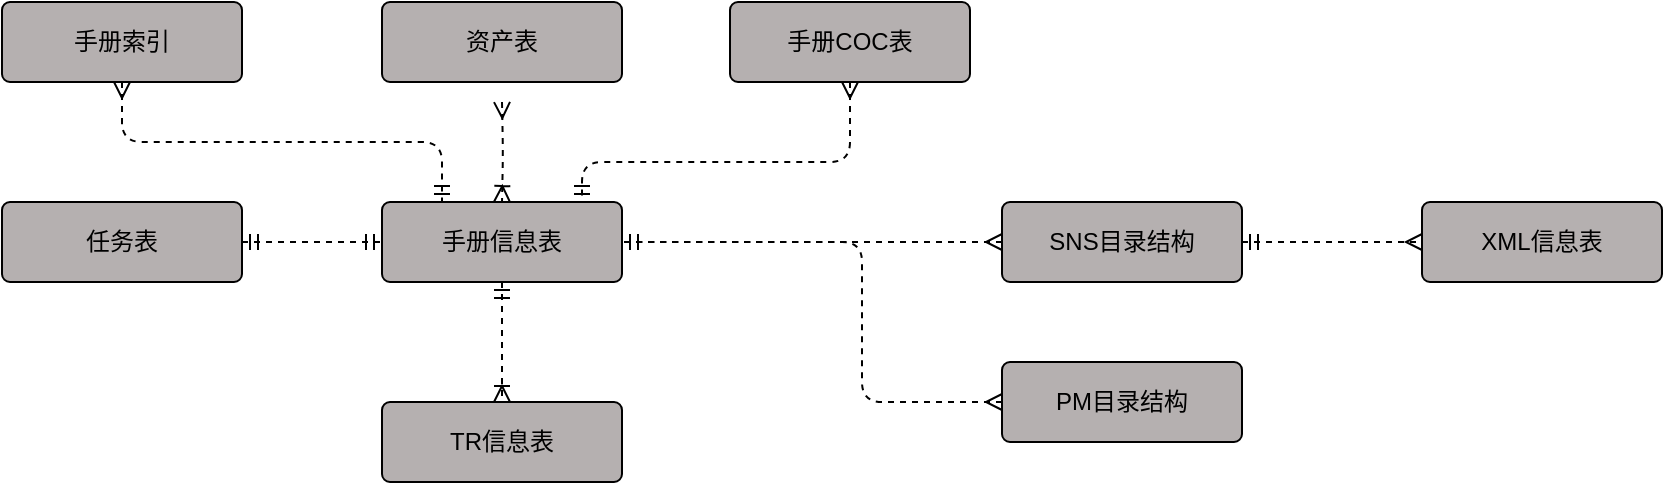 <mxfile version="20.8.13" type="github">
  <diagram name="第 1 页" id="m6tsXBtOtZVhC4iY9ZGd">
    <mxGraphModel dx="651" dy="395" grid="1" gridSize="10" guides="1" tooltips="1" connect="1" arrows="1" fold="1" page="1" pageScale="1" pageWidth="827" pageHeight="1169" math="0" shadow="0">
      <root>
        <mxCell id="0" />
        <mxCell id="1" parent="0" />
        <mxCell id="i7sV4mJ3DL0peG9fB5IH-2" value="手册信息表" style="rounded=1;arcSize=10;whiteSpace=wrap;html=1;align=center;fillColor=#b5b0b0;" vertex="1" parent="1">
          <mxGeometry x="240" y="220" width="120" height="40" as="geometry" />
        </mxCell>
        <mxCell id="i7sV4mJ3DL0peG9fB5IH-4" value="资产表" style="rounded=1;arcSize=10;whiteSpace=wrap;html=1;align=center;fillColor=#b5b0b0;" vertex="1" parent="1">
          <mxGeometry x="240" y="120" width="120" height="40" as="geometry" />
        </mxCell>
        <mxCell id="i7sV4mJ3DL0peG9fB5IH-5" value="手册索引" style="rounded=1;arcSize=10;whiteSpace=wrap;html=1;align=center;fillColor=#b5b0b0;" vertex="1" parent="1">
          <mxGeometry x="50" y="120" width="120" height="40" as="geometry" />
        </mxCell>
        <mxCell id="i7sV4mJ3DL0peG9fB5IH-6" value="任务表" style="rounded=1;arcSize=10;whiteSpace=wrap;html=1;align=center;fillColor=#b5b0b0;" vertex="1" parent="1">
          <mxGeometry x="50" y="220" width="120" height="40" as="geometry" />
        </mxCell>
        <mxCell id="i7sV4mJ3DL0peG9fB5IH-8" value="TR信息表" style="rounded=1;arcSize=10;whiteSpace=wrap;html=1;align=center;fillColor=#b5b0b0;" vertex="1" parent="1">
          <mxGeometry x="240" y="320" width="120" height="40" as="geometry" />
        </mxCell>
        <mxCell id="i7sV4mJ3DL0peG9fB5IH-9" value="手册COC表" style="rounded=1;arcSize=10;whiteSpace=wrap;html=1;align=center;fillColor=#b5b0b0;" vertex="1" parent="1">
          <mxGeometry x="414" y="120" width="120" height="40" as="geometry" />
        </mxCell>
        <mxCell id="i7sV4mJ3DL0peG9fB5IH-17" value="" style="edgeStyle=orthogonalEdgeStyle;html=1;endArrow=ERoneToMany;startArrow=ERmany;labelBackgroundColor=none;fontFamily=Verdana;fontSize=12;align=left;dashed=1;startFill=0;entryX=0.5;entryY=0;entryDx=0;entryDy=0;" edge="1" parent="1" target="i7sV4mJ3DL0peG9fB5IH-2">
          <mxGeometry width="100" height="100" relative="1" as="geometry">
            <mxPoint x="300" y="170" as="sourcePoint" />
            <mxPoint x="250" y="100" as="targetPoint" />
          </mxGeometry>
        </mxCell>
        <mxCell id="i7sV4mJ3DL0peG9fB5IH-18" value="" style="edgeStyle=orthogonalEdgeStyle;html=1;endArrow=ERmandOne;startArrow=ERmany;labelBackgroundColor=none;fontFamily=Verdana;fontSize=12;align=left;exitX=0.5;exitY=1;dashed=1;exitDx=0;exitDy=0;startFill=0;entryX=0.25;entryY=0;entryDx=0;entryDy=0;endFill=0;" edge="1" parent="1" source="i7sV4mJ3DL0peG9fB5IH-5" target="i7sV4mJ3DL0peG9fB5IH-2">
          <mxGeometry width="100" height="100" relative="1" as="geometry">
            <mxPoint x="-97" y="-15" as="sourcePoint" />
            <mxPoint x="205" y="100" as="targetPoint" />
          </mxGeometry>
        </mxCell>
        <mxCell id="i7sV4mJ3DL0peG9fB5IH-19" value="" style="edgeStyle=orthogonalEdgeStyle;html=1;endArrow=ERmandOne;startArrow=ERmany;labelBackgroundColor=none;fontFamily=Verdana;fontSize=12;align=left;exitX=0.5;exitY=1;dashed=1;exitDx=0;exitDy=0;startFill=0;entryX=0.93;entryY=-0.071;entryDx=0;entryDy=0;entryPerimeter=0;endFill=0;" edge="1" parent="1" source="i7sV4mJ3DL0peG9fB5IH-9">
          <mxGeometry width="100" height="100" relative="1" as="geometry">
            <mxPoint x="452.6" y="-51.45" as="sourcePoint" />
            <mxPoint x="340.0" y="220.0" as="targetPoint" />
            <Array as="points">
              <mxPoint x="474" y="200" />
              <mxPoint x="340" y="200" />
            </Array>
          </mxGeometry>
        </mxCell>
        <mxCell id="i7sV4mJ3DL0peG9fB5IH-20" style="edgeStyle=orthogonalEdgeStyle;html=1;entryX=0;entryY=0.5;labelBackgroundColor=none;startArrow=ERmandOne;endArrow=ERmandOne;fontFamily=Verdana;fontSize=12;align=left;exitX=1;exitY=0.5;exitDx=0;exitDy=0;entryDx=0;entryDy=0;dashed=1;endFill=0;" edge="1" parent="1" source="i7sV4mJ3DL0peG9fB5IH-6" target="i7sV4mJ3DL0peG9fB5IH-2">
          <mxGeometry relative="1" as="geometry">
            <mxPoint x="60" y="125" as="sourcePoint" />
            <mxPoint x="160" y="125" as="targetPoint" />
          </mxGeometry>
        </mxCell>
        <mxCell id="i7sV4mJ3DL0peG9fB5IH-21" value="" style="edgeStyle=orthogonalEdgeStyle;html=1;endArrow=ERoneToMany;startArrow=ERmandOne;labelBackgroundColor=none;fontFamily=Verdana;fontSize=12;align=left;exitX=0.5;exitY=1;entryX=0.5;entryY=0;dashed=1;exitDx=0;exitDy=0;entryDx=0;entryDy=0;" edge="1" parent="1" source="i7sV4mJ3DL0peG9fB5IH-2" target="i7sV4mJ3DL0peG9fB5IH-8">
          <mxGeometry width="100" height="100" relative="1" as="geometry">
            <mxPoint x="250" y="150" as="sourcePoint" />
            <mxPoint x="250" y="250" as="targetPoint" />
          </mxGeometry>
        </mxCell>
        <mxCell id="i7sV4mJ3DL0peG9fB5IH-22" value="SNS目录结构" style="rounded=1;arcSize=10;whiteSpace=wrap;html=1;align=center;fillColor=#b5b0b0;" vertex="1" parent="1">
          <mxGeometry x="550" y="220" width="120" height="40" as="geometry" />
        </mxCell>
        <mxCell id="i7sV4mJ3DL0peG9fB5IH-23" value="PM目录结构" style="rounded=1;arcSize=10;whiteSpace=wrap;html=1;align=center;fillColor=#b5b0b0;" vertex="1" parent="1">
          <mxGeometry x="550" y="300" width="120" height="40" as="geometry" />
        </mxCell>
        <mxCell id="i7sV4mJ3DL0peG9fB5IH-24" value="" style="edgeStyle=orthogonalEdgeStyle;html=1;endArrow=ERmandOne;startArrow=ERmany;labelBackgroundColor=none;fontFamily=Verdana;fontSize=12;align=left;exitX=0;exitY=0.5;dashed=1;exitDx=0;exitDy=0;startFill=0;entryX=1;entryY=0.5;entryDx=0;entryDy=0;endFill=0;" edge="1" parent="1" source="i7sV4mJ3DL0peG9fB5IH-22" target="i7sV4mJ3DL0peG9fB5IH-2">
          <mxGeometry width="100" height="100" relative="1" as="geometry">
            <mxPoint x="484" y="170" as="sourcePoint" />
            <mxPoint x="350.0" y="230" as="targetPoint" />
            <Array as="points">
              <mxPoint x="550" y="240" />
            </Array>
          </mxGeometry>
        </mxCell>
        <mxCell id="i7sV4mJ3DL0peG9fB5IH-25" value="" style="edgeStyle=orthogonalEdgeStyle;html=1;endArrow=ERmandOne;startArrow=ERmany;labelBackgroundColor=none;fontFamily=Verdana;fontSize=12;align=left;dashed=1;startFill=0;entryX=1;entryY=0.5;entryDx=0;entryDy=0;endFill=0;" edge="1" parent="1" source="i7sV4mJ3DL0peG9fB5IH-23" target="i7sV4mJ3DL0peG9fB5IH-2">
          <mxGeometry width="100" height="100" relative="1" as="geometry">
            <mxPoint x="560" y="250" as="sourcePoint" />
            <mxPoint x="370.0" y="250" as="targetPoint" />
            <Array as="points">
              <mxPoint x="480" y="320" />
              <mxPoint x="480" y="240" />
            </Array>
          </mxGeometry>
        </mxCell>
        <mxCell id="i7sV4mJ3DL0peG9fB5IH-26" value="XML信息表" style="rounded=1;arcSize=10;whiteSpace=wrap;html=1;align=center;fillColor=#b5b0b0;" vertex="1" parent="1">
          <mxGeometry x="760" y="220" width="120" height="40" as="geometry" />
        </mxCell>
        <mxCell id="i7sV4mJ3DL0peG9fB5IH-27" value="" style="edgeStyle=orthogonalEdgeStyle;html=1;endArrow=ERmany;startArrow=ERmandOne;labelBackgroundColor=none;fontFamily=Verdana;fontSize=12;align=left;exitX=1;exitY=0.5;exitDx=0;exitDy=0;dashed=1;endFill=0;entryX=0;entryY=0.5;entryDx=0;entryDy=0;" edge="1" parent="1" source="i7sV4mJ3DL0peG9fB5IH-22" target="i7sV4mJ3DL0peG9fB5IH-26">
          <mxGeometry width="100" height="100" relative="1" as="geometry">
            <mxPoint x="660" y="55" as="sourcePoint" />
            <mxPoint x="710" y="55" as="targetPoint" />
          </mxGeometry>
        </mxCell>
      </root>
    </mxGraphModel>
  </diagram>
</mxfile>
